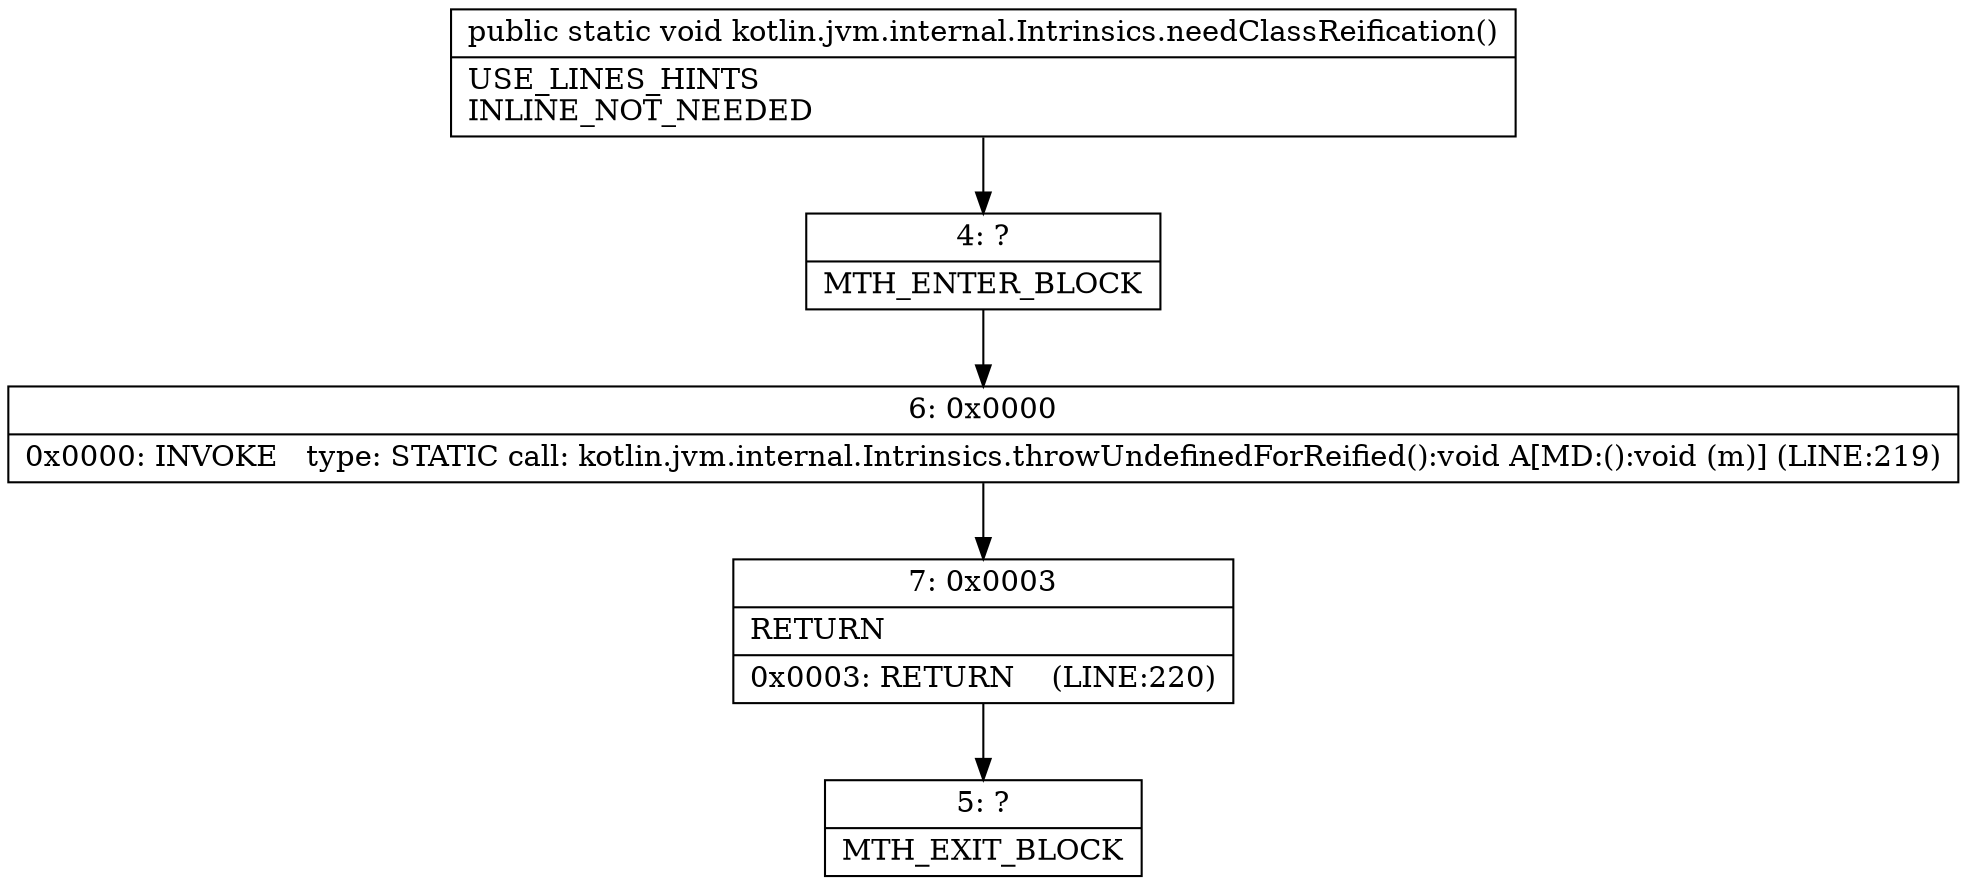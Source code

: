digraph "CFG forkotlin.jvm.internal.Intrinsics.needClassReification()V" {
Node_4 [shape=record,label="{4\:\ ?|MTH_ENTER_BLOCK\l}"];
Node_6 [shape=record,label="{6\:\ 0x0000|0x0000: INVOKE   type: STATIC call: kotlin.jvm.internal.Intrinsics.throwUndefinedForReified():void A[MD:():void (m)] (LINE:219)\l}"];
Node_7 [shape=record,label="{7\:\ 0x0003|RETURN\l|0x0003: RETURN    (LINE:220)\l}"];
Node_5 [shape=record,label="{5\:\ ?|MTH_EXIT_BLOCK\l}"];
MethodNode[shape=record,label="{public static void kotlin.jvm.internal.Intrinsics.needClassReification()  | USE_LINES_HINTS\lINLINE_NOT_NEEDED\l}"];
MethodNode -> Node_4;Node_4 -> Node_6;
Node_6 -> Node_7;
Node_7 -> Node_5;
}

